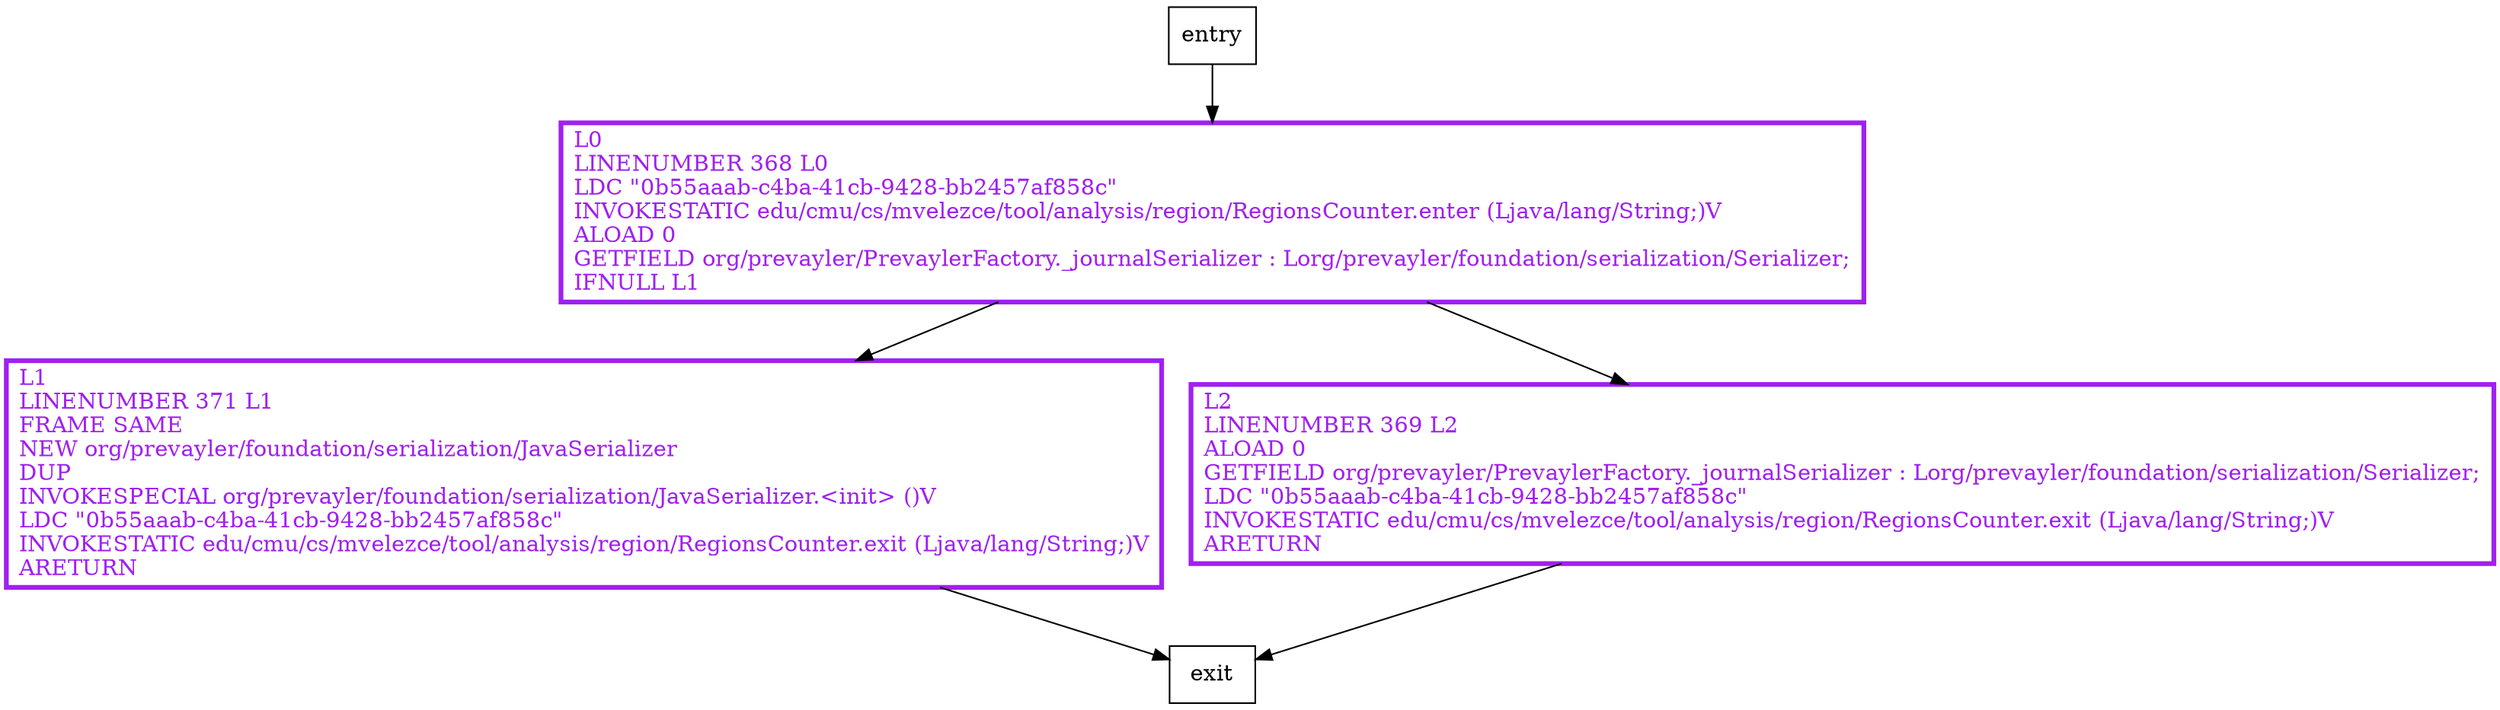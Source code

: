 digraph journalSerializer {
node [shape=record];
15095289 [label="L1\lLINENUMBER 371 L1\lFRAME SAME\lNEW org/prevayler/foundation/serialization/JavaSerializer\lDUP\lINVOKESPECIAL org/prevayler/foundation/serialization/JavaSerializer.\<init\> ()V\lLDC \"0b55aaab-c4ba-41cb-9428-bb2457af858c\"\lINVOKESTATIC edu/cmu/cs/mvelezce/tool/analysis/region/RegionsCounter.exit (Ljava/lang/String;)V\lARETURN\l"];
2108176303 [label="L0\lLINENUMBER 368 L0\lLDC \"0b55aaab-c4ba-41cb-9428-bb2457af858c\"\lINVOKESTATIC edu/cmu/cs/mvelezce/tool/analysis/region/RegionsCounter.enter (Ljava/lang/String;)V\lALOAD 0\lGETFIELD org/prevayler/PrevaylerFactory._journalSerializer : Lorg/prevayler/foundation/serialization/Serializer;\lIFNULL L1\l"];
471948337 [label="L2\lLINENUMBER 369 L2\lALOAD 0\lGETFIELD org/prevayler/PrevaylerFactory._journalSerializer : Lorg/prevayler/foundation/serialization/Serializer;\lLDC \"0b55aaab-c4ba-41cb-9428-bb2457af858c\"\lINVOKESTATIC edu/cmu/cs/mvelezce/tool/analysis/region/RegionsCounter.exit (Ljava/lang/String;)V\lARETURN\l"];
entry;
exit;
entry -> 2108176303;
15095289 -> exit;
2108176303 -> 15095289;
2108176303 -> 471948337;
471948337 -> exit;
15095289[fontcolor="purple", penwidth=3, color="purple"];
2108176303[fontcolor="purple", penwidth=3, color="purple"];
471948337[fontcolor="purple", penwidth=3, color="purple"];
}
